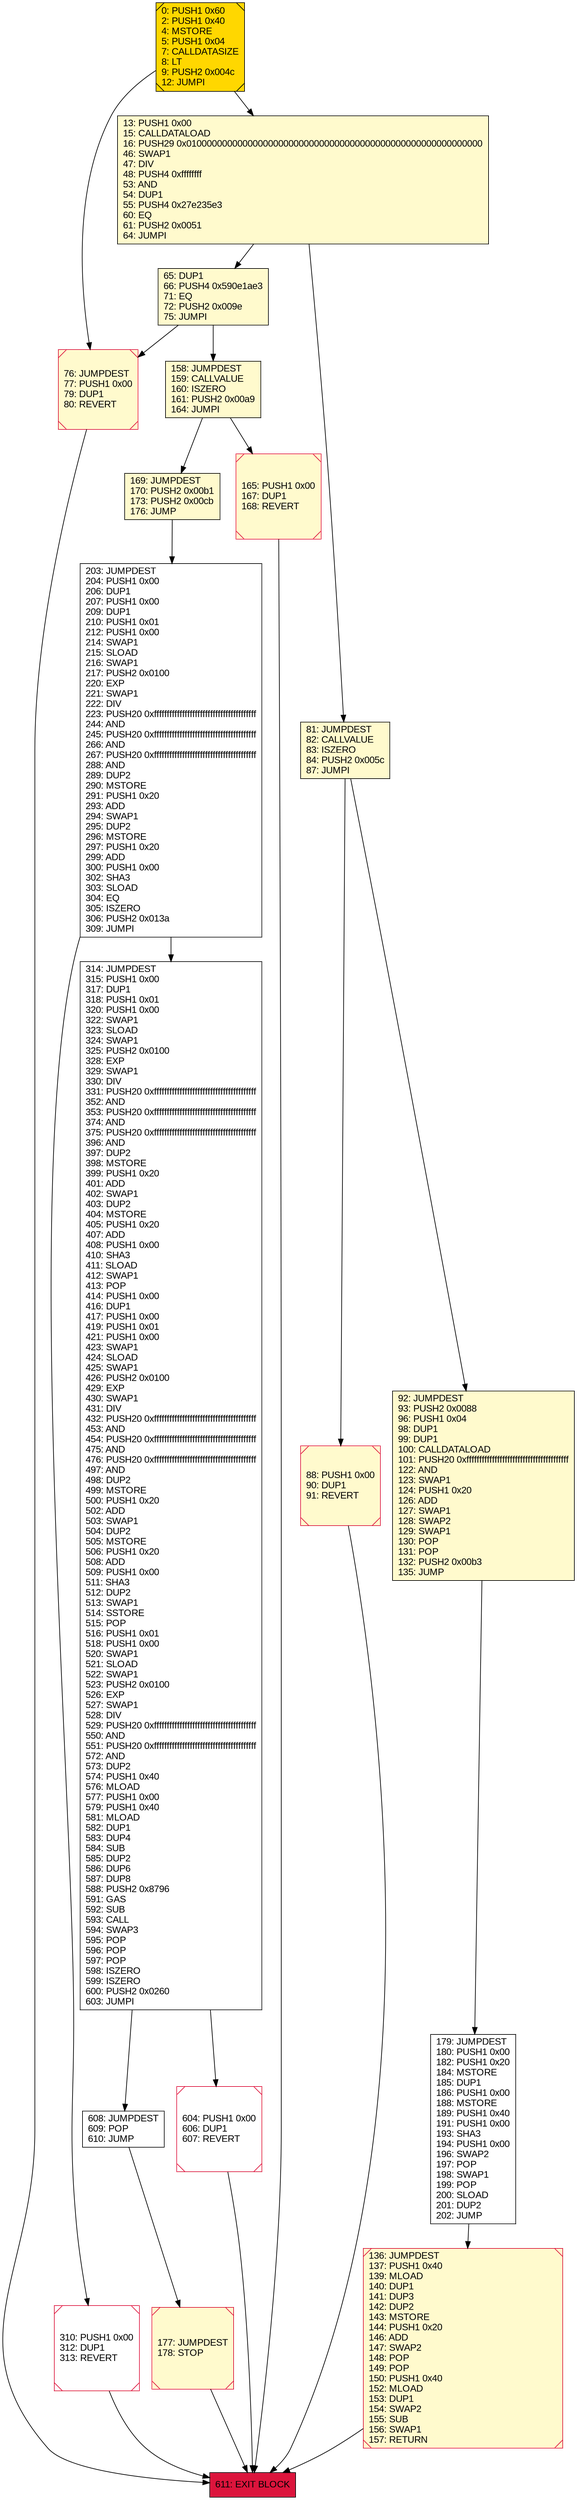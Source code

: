 digraph G {
bgcolor=transparent rankdir=UD;
node [shape=box style=filled color=black fillcolor=white fontname=arial fontcolor=black];
611 [label="611: EXIT BLOCK\l" fillcolor=crimson ];
165 [label="165: PUSH1 0x00\l167: DUP1\l168: REVERT\l" fillcolor=lemonchiffon shape=Msquare color=crimson ];
177 [label="177: JUMPDEST\l178: STOP\l" fillcolor=lemonchiffon shape=Msquare color=crimson ];
0 [label="0: PUSH1 0x60\l2: PUSH1 0x40\l4: MSTORE\l5: PUSH1 0x04\l7: CALLDATASIZE\l8: LT\l9: PUSH2 0x004c\l12: JUMPI\l" fillcolor=lemonchiffon shape=Msquare fillcolor=gold ];
608 [label="608: JUMPDEST\l609: POP\l610: JUMP\l" ];
179 [label="179: JUMPDEST\l180: PUSH1 0x00\l182: PUSH1 0x20\l184: MSTORE\l185: DUP1\l186: PUSH1 0x00\l188: MSTORE\l189: PUSH1 0x40\l191: PUSH1 0x00\l193: SHA3\l194: PUSH1 0x00\l196: SWAP2\l197: POP\l198: SWAP1\l199: POP\l200: SLOAD\l201: DUP2\l202: JUMP\l" ];
76 [label="76: JUMPDEST\l77: PUSH1 0x00\l79: DUP1\l80: REVERT\l" fillcolor=lemonchiffon shape=Msquare color=crimson ];
314 [label="314: JUMPDEST\l315: PUSH1 0x00\l317: DUP1\l318: PUSH1 0x01\l320: PUSH1 0x00\l322: SWAP1\l323: SLOAD\l324: SWAP1\l325: PUSH2 0x0100\l328: EXP\l329: SWAP1\l330: DIV\l331: PUSH20 0xffffffffffffffffffffffffffffffffffffffff\l352: AND\l353: PUSH20 0xffffffffffffffffffffffffffffffffffffffff\l374: AND\l375: PUSH20 0xffffffffffffffffffffffffffffffffffffffff\l396: AND\l397: DUP2\l398: MSTORE\l399: PUSH1 0x20\l401: ADD\l402: SWAP1\l403: DUP2\l404: MSTORE\l405: PUSH1 0x20\l407: ADD\l408: PUSH1 0x00\l410: SHA3\l411: SLOAD\l412: SWAP1\l413: POP\l414: PUSH1 0x00\l416: DUP1\l417: PUSH1 0x00\l419: PUSH1 0x01\l421: PUSH1 0x00\l423: SWAP1\l424: SLOAD\l425: SWAP1\l426: PUSH2 0x0100\l429: EXP\l430: SWAP1\l431: DIV\l432: PUSH20 0xffffffffffffffffffffffffffffffffffffffff\l453: AND\l454: PUSH20 0xffffffffffffffffffffffffffffffffffffffff\l475: AND\l476: PUSH20 0xffffffffffffffffffffffffffffffffffffffff\l497: AND\l498: DUP2\l499: MSTORE\l500: PUSH1 0x20\l502: ADD\l503: SWAP1\l504: DUP2\l505: MSTORE\l506: PUSH1 0x20\l508: ADD\l509: PUSH1 0x00\l511: SHA3\l512: DUP2\l513: SWAP1\l514: SSTORE\l515: POP\l516: PUSH1 0x01\l518: PUSH1 0x00\l520: SWAP1\l521: SLOAD\l522: SWAP1\l523: PUSH2 0x0100\l526: EXP\l527: SWAP1\l528: DIV\l529: PUSH20 0xffffffffffffffffffffffffffffffffffffffff\l550: AND\l551: PUSH20 0xffffffffffffffffffffffffffffffffffffffff\l572: AND\l573: DUP2\l574: PUSH1 0x40\l576: MLOAD\l577: PUSH1 0x00\l579: PUSH1 0x40\l581: MLOAD\l582: DUP1\l583: DUP4\l584: SUB\l585: DUP2\l586: DUP6\l587: DUP8\l588: PUSH2 0x8796\l591: GAS\l592: SUB\l593: CALL\l594: SWAP3\l595: POP\l596: POP\l597: POP\l598: ISZERO\l599: ISZERO\l600: PUSH2 0x0260\l603: JUMPI\l" ];
203 [label="203: JUMPDEST\l204: PUSH1 0x00\l206: DUP1\l207: PUSH1 0x00\l209: DUP1\l210: PUSH1 0x01\l212: PUSH1 0x00\l214: SWAP1\l215: SLOAD\l216: SWAP1\l217: PUSH2 0x0100\l220: EXP\l221: SWAP1\l222: DIV\l223: PUSH20 0xffffffffffffffffffffffffffffffffffffffff\l244: AND\l245: PUSH20 0xffffffffffffffffffffffffffffffffffffffff\l266: AND\l267: PUSH20 0xffffffffffffffffffffffffffffffffffffffff\l288: AND\l289: DUP2\l290: MSTORE\l291: PUSH1 0x20\l293: ADD\l294: SWAP1\l295: DUP2\l296: MSTORE\l297: PUSH1 0x20\l299: ADD\l300: PUSH1 0x00\l302: SHA3\l303: SLOAD\l304: EQ\l305: ISZERO\l306: PUSH2 0x013a\l309: JUMPI\l" ];
81 [label="81: JUMPDEST\l82: CALLVALUE\l83: ISZERO\l84: PUSH2 0x005c\l87: JUMPI\l" fillcolor=lemonchiffon ];
158 [label="158: JUMPDEST\l159: CALLVALUE\l160: ISZERO\l161: PUSH2 0x00a9\l164: JUMPI\l" fillcolor=lemonchiffon ];
310 [label="310: PUSH1 0x00\l312: DUP1\l313: REVERT\l" shape=Msquare color=crimson ];
65 [label="65: DUP1\l66: PUSH4 0x590e1ae3\l71: EQ\l72: PUSH2 0x009e\l75: JUMPI\l" fillcolor=lemonchiffon ];
88 [label="88: PUSH1 0x00\l90: DUP1\l91: REVERT\l" fillcolor=lemonchiffon shape=Msquare color=crimson ];
169 [label="169: JUMPDEST\l170: PUSH2 0x00b1\l173: PUSH2 0x00cb\l176: JUMP\l" fillcolor=lemonchiffon ];
136 [label="136: JUMPDEST\l137: PUSH1 0x40\l139: MLOAD\l140: DUP1\l141: DUP3\l142: DUP2\l143: MSTORE\l144: PUSH1 0x20\l146: ADD\l147: SWAP2\l148: POP\l149: POP\l150: PUSH1 0x40\l152: MLOAD\l153: DUP1\l154: SWAP2\l155: SUB\l156: SWAP1\l157: RETURN\l" fillcolor=lemonchiffon shape=Msquare color=crimson ];
13 [label="13: PUSH1 0x00\l15: CALLDATALOAD\l16: PUSH29 0x0100000000000000000000000000000000000000000000000000000000\l46: SWAP1\l47: DIV\l48: PUSH4 0xffffffff\l53: AND\l54: DUP1\l55: PUSH4 0x27e235e3\l60: EQ\l61: PUSH2 0x0051\l64: JUMPI\l" fillcolor=lemonchiffon ];
92 [label="92: JUMPDEST\l93: PUSH2 0x0088\l96: PUSH1 0x04\l98: DUP1\l99: DUP1\l100: CALLDATALOAD\l101: PUSH20 0xffffffffffffffffffffffffffffffffffffffff\l122: AND\l123: SWAP1\l124: PUSH1 0x20\l126: ADD\l127: SWAP1\l128: SWAP2\l129: SWAP1\l130: POP\l131: POP\l132: PUSH2 0x00b3\l135: JUMP\l" fillcolor=lemonchiffon ];
604 [label="604: PUSH1 0x00\l606: DUP1\l607: REVERT\l" shape=Msquare color=crimson ];
177 -> 611;
81 -> 88;
81 -> 92;
158 -> 165;
179 -> 136;
314 -> 604;
92 -> 179;
136 -> 611;
88 -> 611;
203 -> 310;
604 -> 611;
608 -> 177;
13 -> 65;
203 -> 314;
165 -> 611;
76 -> 611;
13 -> 81;
158 -> 169;
65 -> 158;
314 -> 608;
0 -> 76;
65 -> 76;
310 -> 611;
169 -> 203;
0 -> 13;
}
